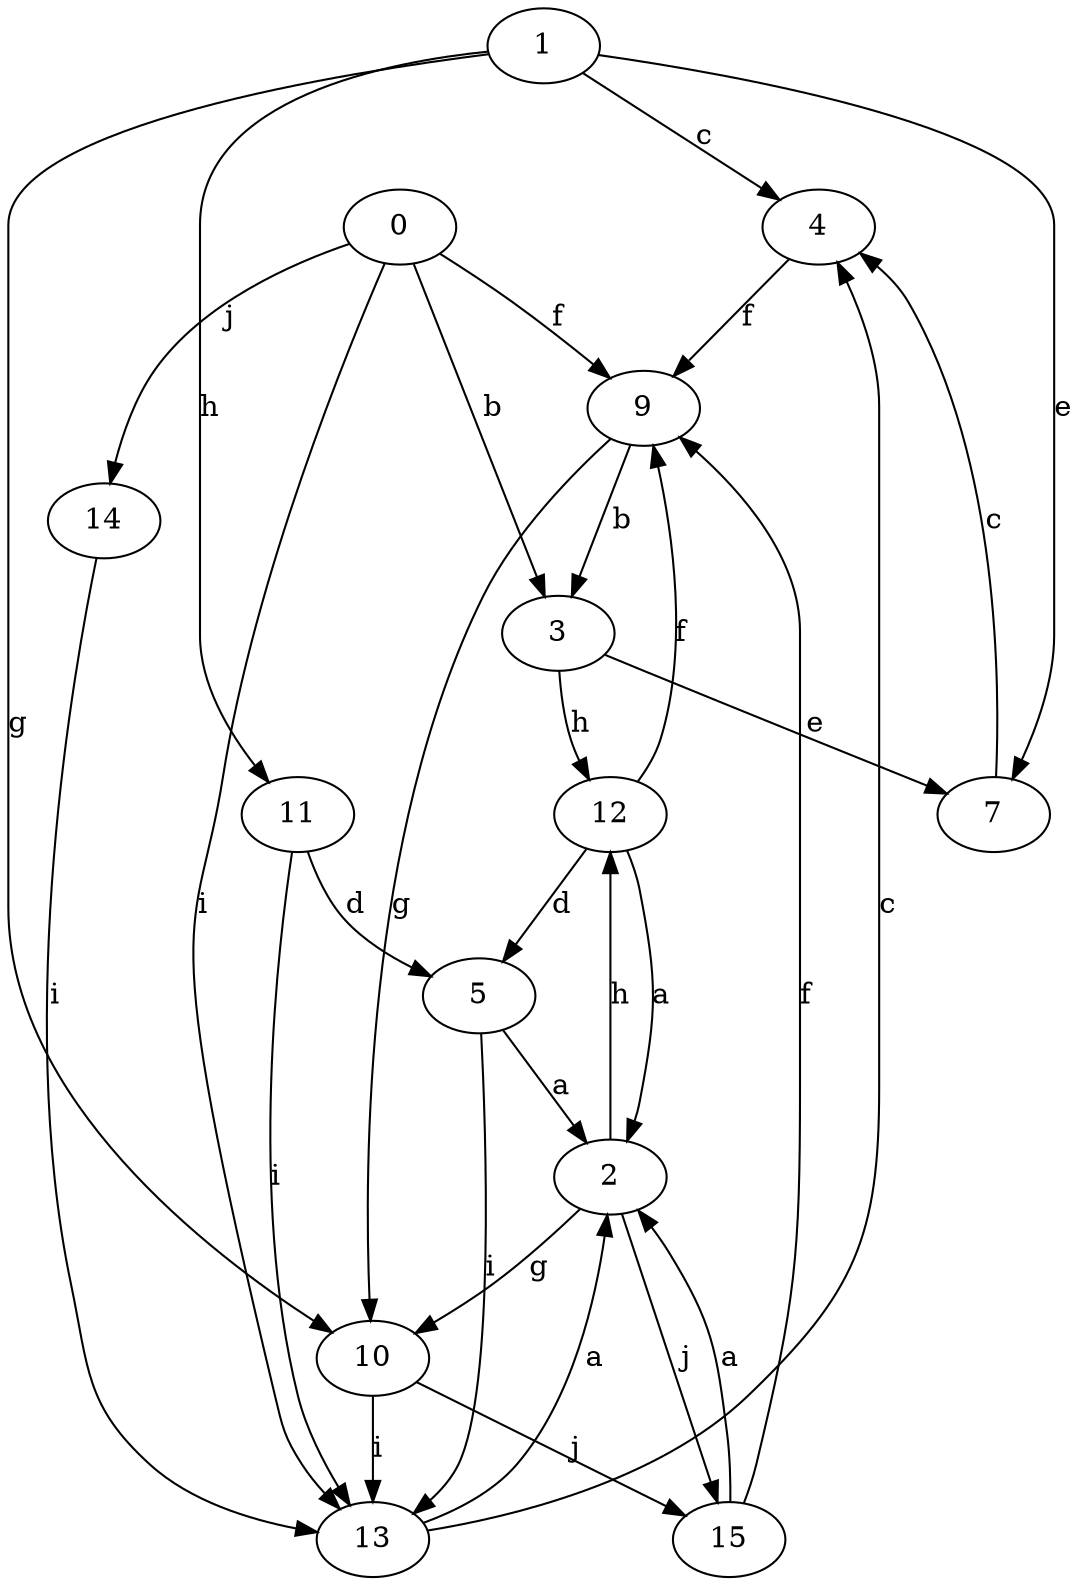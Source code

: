 strict digraph  {
1;
2;
3;
4;
5;
7;
9;
10;
0;
11;
12;
13;
14;
15;
1 -> 4  [label=c];
1 -> 7  [label=e];
1 -> 10  [label=g];
1 -> 11  [label=h];
2 -> 10  [label=g];
2 -> 12  [label=h];
2 -> 15  [label=j];
3 -> 7  [label=e];
3 -> 12  [label=h];
4 -> 9  [label=f];
5 -> 2  [label=a];
5 -> 13  [label=i];
7 -> 4  [label=c];
9 -> 3  [label=b];
9 -> 10  [label=g];
10 -> 13  [label=i];
10 -> 15  [label=j];
0 -> 3  [label=b];
0 -> 9  [label=f];
0 -> 13  [label=i];
0 -> 14  [label=j];
11 -> 5  [label=d];
11 -> 13  [label=i];
12 -> 2  [label=a];
12 -> 5  [label=d];
12 -> 9  [label=f];
13 -> 2  [label=a];
13 -> 4  [label=c];
14 -> 13  [label=i];
15 -> 2  [label=a];
15 -> 9  [label=f];
}
